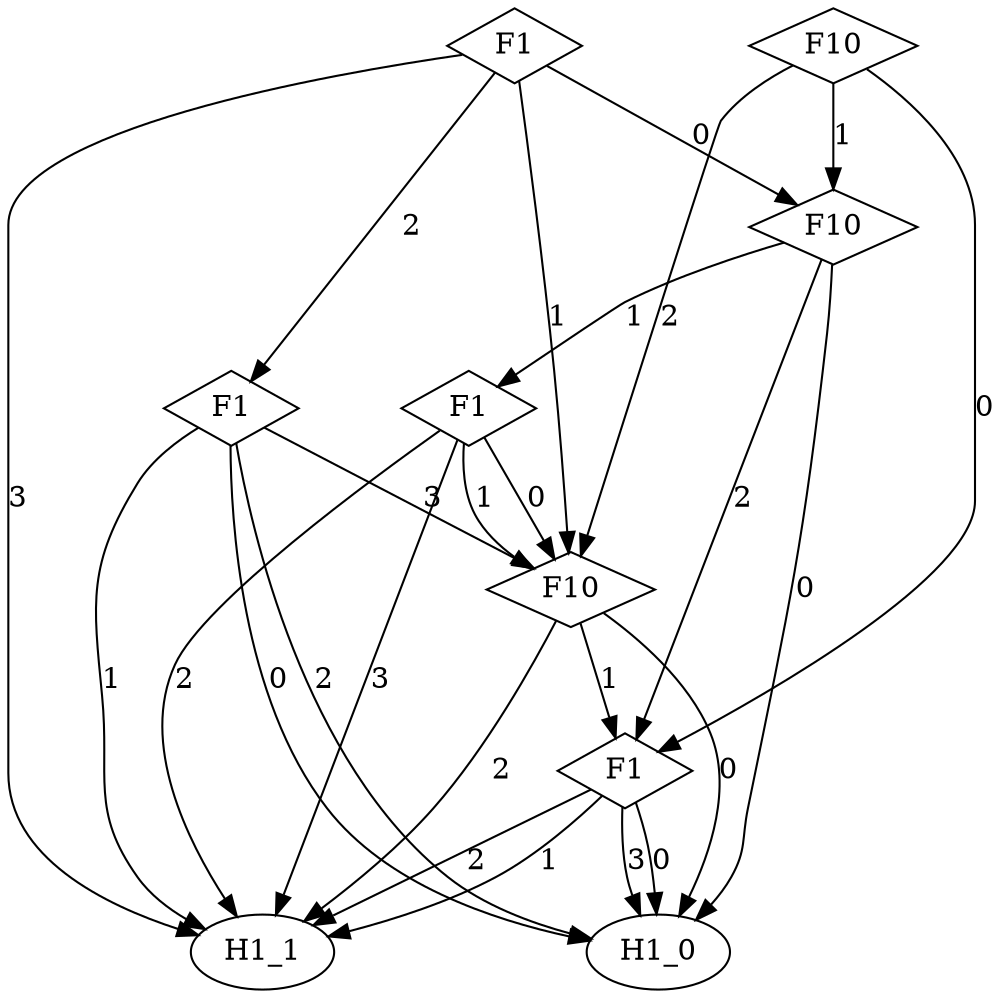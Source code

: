 digraph {
node [label=H1_0,style=""] H1_0
node [label=H1_1,style=""] H1_1
node [label=H1_1,style=""] H1_1
node [label=H1_0,style=""] H1_0
node [label=H1_1,style=""] H1_1
node [label=H1_0,style=""] H1_0
node [label=H1_0,style=""] H1_0
node [label=H1_1,style=""] H1_1
node [label=H1_0,style=""] H1_0
node [label=H1_1,style=""] H1_1
node [label=H1_1,style=""] H1_1
node [label=H1_0,style=""] H1_0
node [label=H1_1,style=""] H1_1
node [label=F1,shape="diamond",style=""] 6
node [label=F10,shape="diamond",style=""] 5
node [label=F1,shape="diamond",style=""] 4
node [label=F1,shape="diamond",style=""] 3
node [label=F10,shape="diamond",style=""] 2
node [label=F1,shape="diamond",style=""] 1
node [label=F10,shape="diamond",style=""] 0

6 -> H1_0 [label="3"]
6 -> H1_1 [label="2"]
6 -> H1_1 [label="1"]
6 -> H1_0 [label="0"]
5 -> H1_1 [label="2"]
5 -> 6 [label="1"]
5 -> H1_0 [label="0"]
4 -> 5 [label="3"]
4 -> H1_0 [label="2"]
4 -> H1_1 [label="1"]
4 -> H1_0 [label="0"]
3 -> H1_1 [label="3"]
3 -> H1_1 [label="2"]
3 -> 5 [label="1"]
3 -> 5 [label="0"]
2 -> 6 [label="2"]
2 -> 3 [label="1"]
2 -> H1_0 [label="0"]
1 -> H1_1 [label="3"]
1 -> 4 [label="2"]
1 -> 5 [label="1"]
1 -> 2 [label="0"]
0 -> 5 [label="2"]
0 -> 2 [label="1"]
0 -> 6 [label="0"]
}